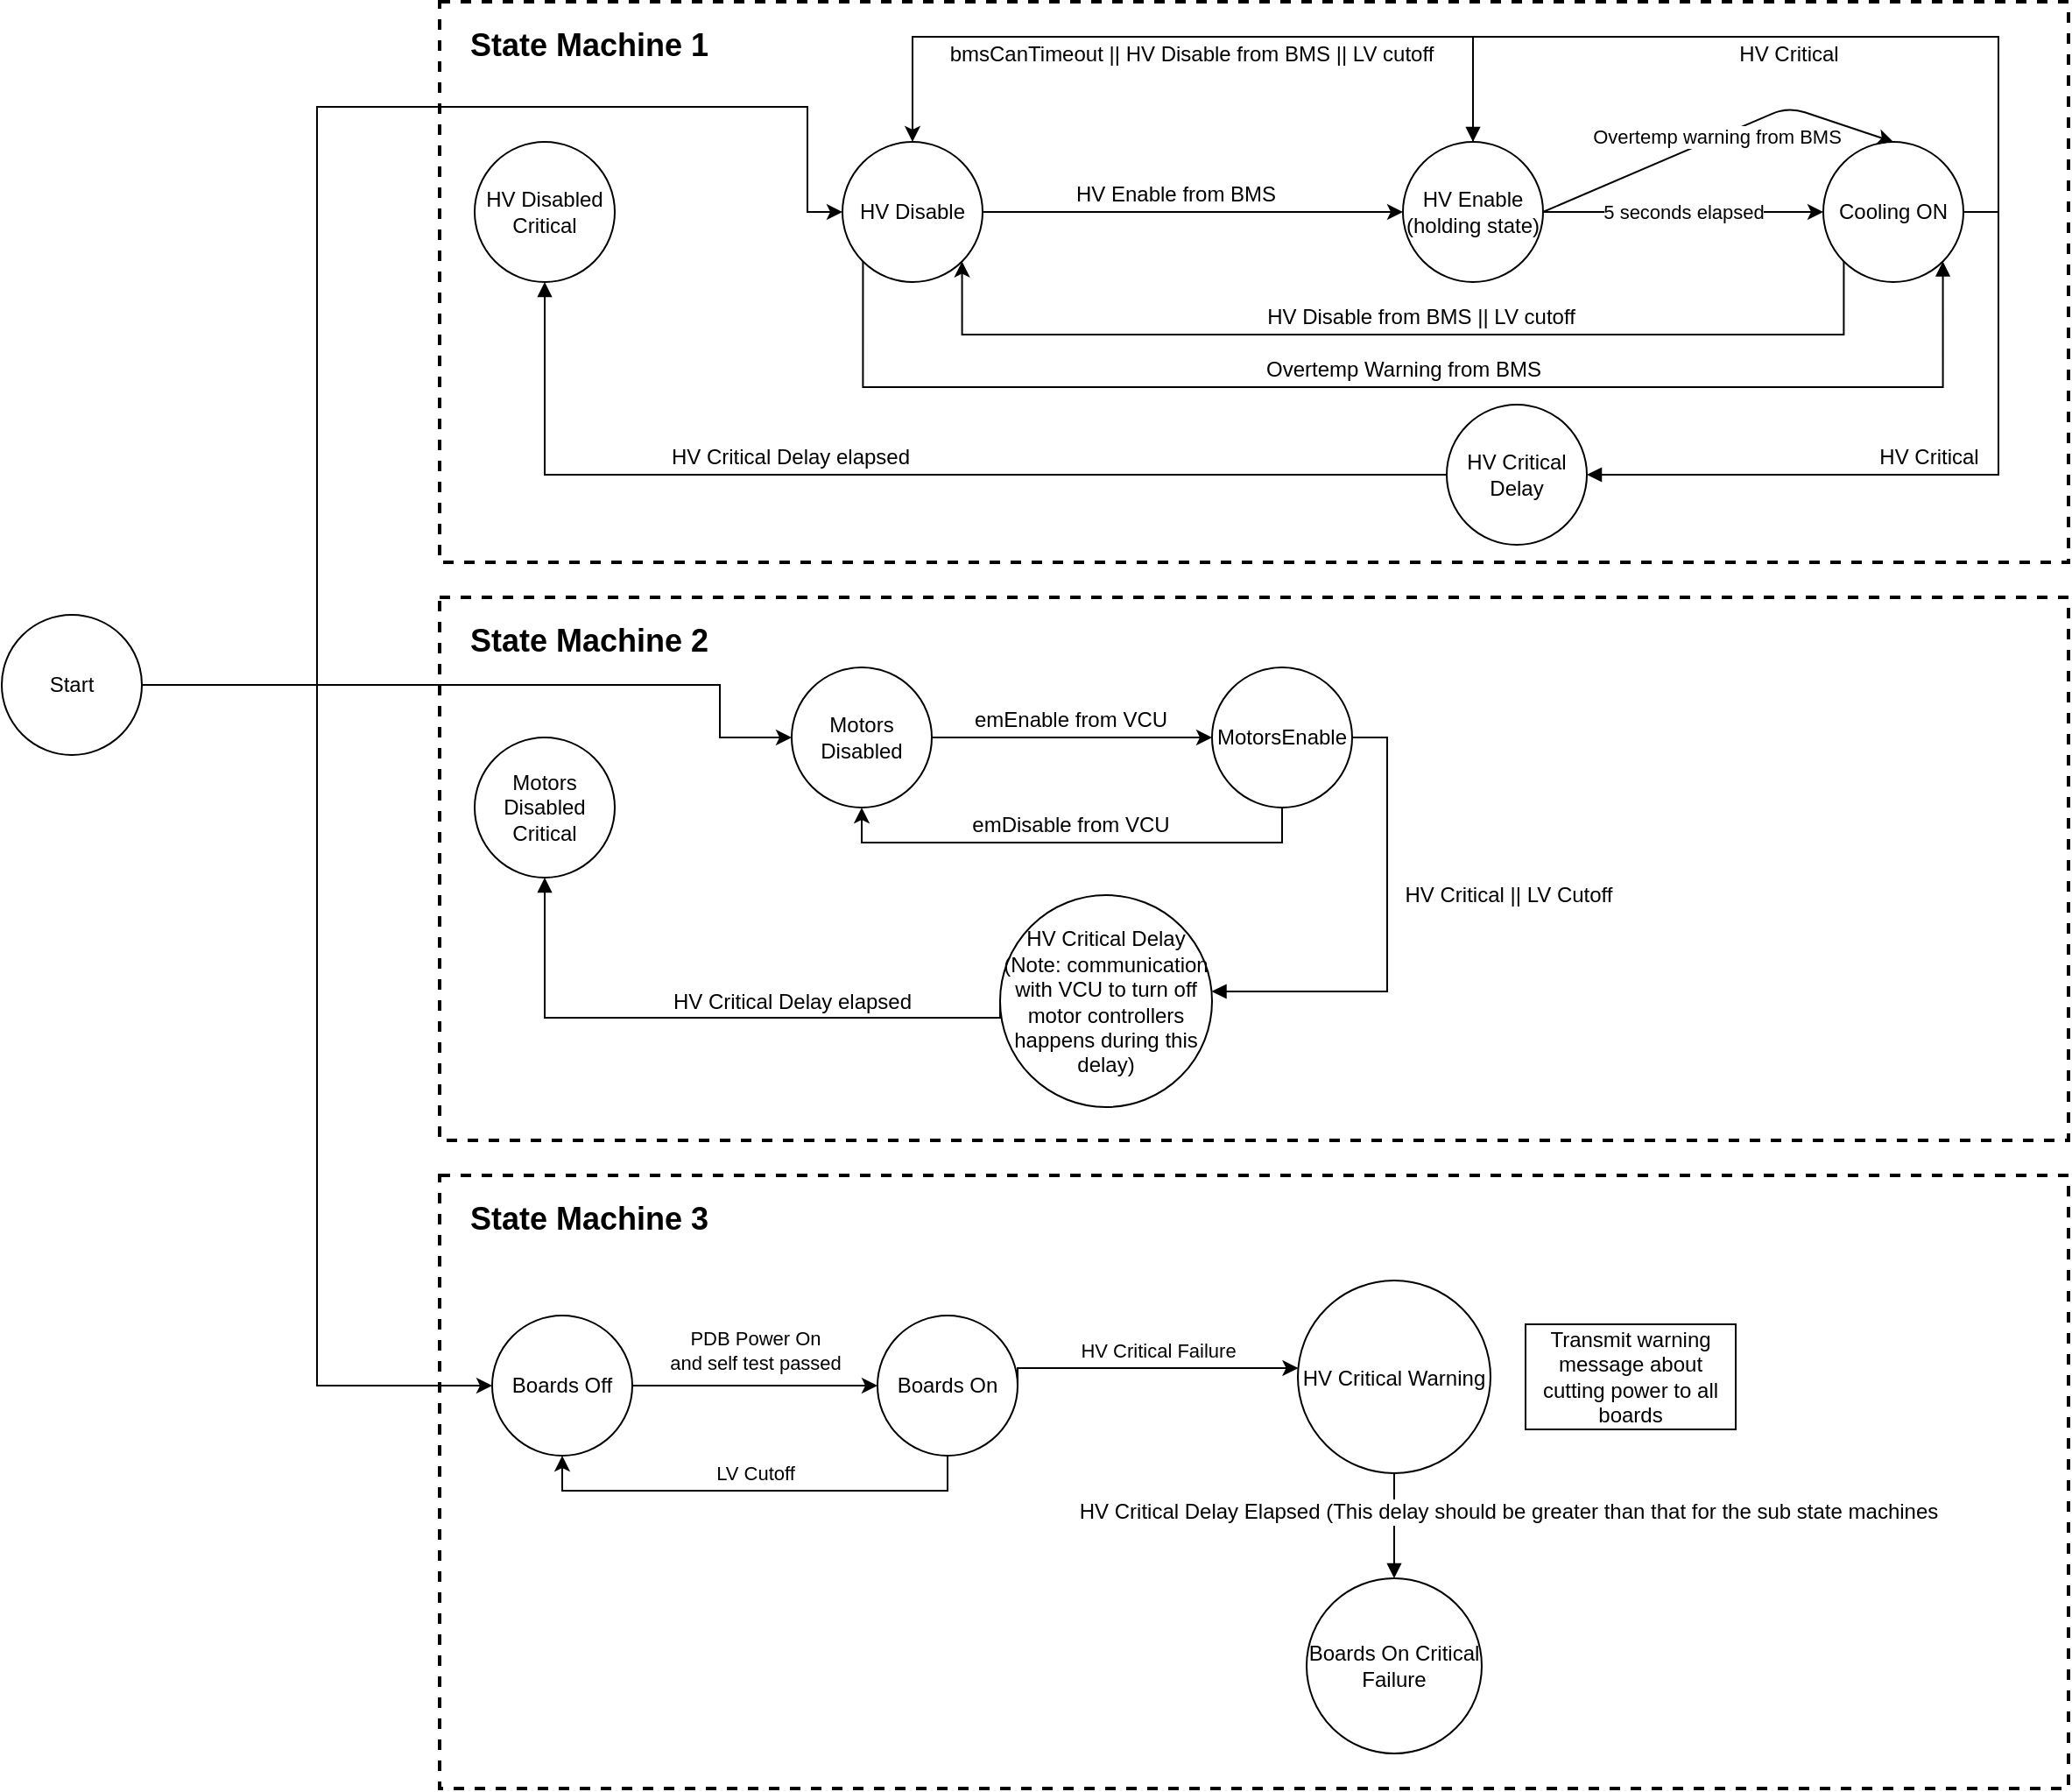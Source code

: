 <mxfile version="13.3.9" type="device"><diagram id="9e2527de-426c-b7ae-b7d8-a3b5992d3fa2" name="Page-1"><mxGraphModel dx="1973" dy="731" grid="1" gridSize="10" guides="1" tooltips="1" connect="1" arrows="1" fold="1" page="1" pageScale="1" pageWidth="850" pageHeight="1100" math="0" shadow="0"><root><mxCell id="0"/><mxCell id="1" parent="0"/><mxCell id="WM1oNSmo0bTNejmuqtxk-6" value="" style="rounded=0;whiteSpace=wrap;html=1;fontSize=18;fillColor=none;dashed=1;strokeWidth=2;" vertex="1" parent="1"><mxGeometry x="-160" y="680" width="930" height="350" as="geometry"/></mxCell><mxCell id="WM1oNSmo0bTNejmuqtxk-5" value="" style="rounded=0;whiteSpace=wrap;html=1;fontSize=18;fillColor=none;dashed=1;strokeWidth=2;" vertex="1" parent="1"><mxGeometry x="-160" y="350" width="930" height="310" as="geometry"/></mxCell><mxCell id="WM1oNSmo0bTNejmuqtxk-4" value="" style="rounded=0;whiteSpace=wrap;html=1;fontSize=18;fillColor=none;dashed=1;strokeWidth=2;" vertex="1" parent="1"><mxGeometry x="-160" y="10" width="930" height="320" as="geometry"/></mxCell><mxCell id="74f75958cb3816b8-1" value="HV Disable" style="ellipse;whiteSpace=wrap;html=1;aspect=fixed;" parent="1" vertex="1"><mxGeometry x="70" y="90" width="80" height="80" as="geometry"/></mxCell><mxCell id="24a6ef8269e3a3d2-54" style="edgeStyle=orthogonalEdgeStyle;rounded=0;html=1;exitX=0.5;exitY=0;startArrow=block;startFill=1;endArrow=none;endFill=0;jettySize=auto;orthogonalLoop=1;entryX=1;entryY=0.5;" parent="1" source="74f75958cb3816b8-3" target="74f75958cb3816b8-6" edge="1"><mxGeometry relative="1" as="geometry"><mxPoint x="750" y="30" as="targetPoint"/><Array as="points"><mxPoint x="430" y="30"/><mxPoint x="730" y="30"/><mxPoint x="730" y="130"/></Array></mxGeometry></mxCell><mxCell id="24a6ef8269e3a3d2-55" value="HV Critical" style="text;html=1;resizable=0;points=[];align=center;verticalAlign=middle;labelBackgroundColor=#ffffff;" parent="24a6ef8269e3a3d2-54" vertex="1" connectable="0"><mxGeometry x="0.013" relative="1" as="geometry"><mxPoint x="-3" y="10" as="offset"/></mxGeometry></mxCell><mxCell id="74f75958cb3816b8-3" value="HV Enable (holding state)" style="ellipse;whiteSpace=wrap;html=1;aspect=fixed;" parent="1" vertex="1"><mxGeometry x="390" y="90" width="80" height="80" as="geometry"/></mxCell><mxCell id="74f75958cb3816b8-4" style="edgeStyle=orthogonalEdgeStyle;rounded=0;html=1;exitX=1;exitY=0.5;entryX=0;entryY=0.5;jettySize=auto;orthogonalLoop=1;" parent="1" source="74f75958cb3816b8-1" target="74f75958cb3816b8-3" edge="1"><mxGeometry relative="1" as="geometry"/></mxCell><mxCell id="74f75958cb3816b8-5" value="HV Enable from BMS" style="text;html=1;resizable=0;points=[];align=center;verticalAlign=middle;labelBackgroundColor=#ffffff;" parent="74f75958cb3816b8-4" vertex="1" connectable="0"><mxGeometry x="-0.018" y="-4" relative="1" as="geometry"><mxPoint x="-8" y="-14" as="offset"/></mxGeometry></mxCell><mxCell id="24a6ef8269e3a3d2-57" style="edgeStyle=orthogonalEdgeStyle;rounded=0;html=1;exitX=1;exitY=1;startArrow=block;startFill=1;endArrow=none;endFill=0;jettySize=auto;orthogonalLoop=1;entryX=0;entryY=1;exitDx=0;exitDy=0;" parent="1" source="74f75958cb3816b8-6" target="74f75958cb3816b8-1" edge="1"><mxGeometry relative="1" as="geometry"><mxPoint x="50" y="230" as="targetPoint"/><Array as="points"><mxPoint x="698" y="230"/><mxPoint x="82" y="230"/></Array></mxGeometry></mxCell><mxCell id="24a6ef8269e3a3d2-58" value="Overtemp Warning from BMS" style="text;html=1;resizable=0;points=[];align=center;verticalAlign=middle;labelBackgroundColor=#ffffff;" parent="24a6ef8269e3a3d2-57" vertex="1" connectable="0"><mxGeometry x="0.534" y="1" relative="1" as="geometry"><mxPoint x="202.98" y="-11" as="offset"/></mxGeometry></mxCell><mxCell id="74f75958cb3816b8-6" value="Cooling ON" style="ellipse;whiteSpace=wrap;html=1;aspect=fixed;" parent="1" vertex="1"><mxGeometry x="630" y="90" width="80" height="80" as="geometry"/></mxCell><mxCell id="74f75958cb3816b8-7" value="5 seconds elapsed" style="edgeStyle=orthogonalEdgeStyle;rounded=0;html=1;exitX=1;exitY=0.5;jettySize=auto;orthogonalLoop=1;" parent="1" source="74f75958cb3816b8-3" target="74f75958cb3816b8-6" edge="1"><mxGeometry relative="1" as="geometry"/></mxCell><mxCell id="74f75958cb3816b8-8" style="edgeStyle=orthogonalEdgeStyle;rounded=0;html=1;exitX=0;exitY=1;entryX=1;entryY=1;jettySize=auto;orthogonalLoop=1;entryDx=0;entryDy=0;exitDx=0;exitDy=0;" parent="1" source="74f75958cb3816b8-6" target="74f75958cb3816b8-1" edge="1"><mxGeometry relative="1" as="geometry"><Array as="points"><mxPoint x="642" y="200"/><mxPoint x="138" y="200"/></Array></mxGeometry></mxCell><mxCell id="74f75958cb3816b8-11" value="HV Disable from BMS || LV cutoff" style="text;html=1;resizable=0;points=[];align=center;verticalAlign=middle;labelBackgroundColor=#ffffff;" parent="74f75958cb3816b8-8" vertex="1" connectable="0"><mxGeometry x="-0.033" y="3" relative="1" as="geometry"><mxPoint y="-13" as="offset"/></mxGeometry></mxCell><mxCell id="24a6ef8269e3a3d2-41" style="edgeStyle=orthogonalEdgeStyle;rounded=0;html=1;entryX=0;entryY=0.5;startArrow=block;startFill=1;endArrow=none;endFill=0;jettySize=auto;orthogonalLoop=1;exitX=0.5;exitY=1;exitDx=0;exitDy=0;" parent="1" target="24a6ef8269e3a3d2-36" edge="1" source="24a6ef8269e3a3d2-59"><mxGeometry relative="1" as="geometry"><mxPoint x="-70" y="460" as="sourcePoint"/><Array as="points"><mxPoint x="-100" y="590"/><mxPoint x="160" y="590"/></Array></mxGeometry></mxCell><mxCell id="24a6ef8269e3a3d2-43" value="HV Critical Delay elapsed" style="text;html=1;resizable=0;points=[];align=center;verticalAlign=middle;labelBackgroundColor=none;" parent="24a6ef8269e3a3d2-41" vertex="1" connectable="0"><mxGeometry x="-0.169" y="1" relative="1" as="geometry"><mxPoint x="76" y="-8.5" as="offset"/></mxGeometry></mxCell><mxCell id="74f75958cb3816b8-12" value="Motors Disabled" style="ellipse;whiteSpace=wrap;html=1;aspect=fixed;" parent="1" vertex="1"><mxGeometry x="41" y="390" width="80" height="80" as="geometry"/></mxCell><mxCell id="74f75958cb3816b8-13" style="edgeStyle=orthogonalEdgeStyle;rounded=0;html=1;exitX=1;exitY=0.5;jettySize=auto;orthogonalLoop=1;entryX=0;entryY=0.5;" parent="1" source="74f75958cb3816b8-12" target="74f75958cb3816b8-17" edge="1"><mxGeometry relative="1" as="geometry"><mxPoint x="281" y="430" as="targetPoint"/><Array as="points"/></mxGeometry></mxCell><mxCell id="74f75958cb3816b8-18" value="&lt;font style=&quot;font-size: 12px&quot;&gt;emEnable from VCU&lt;/font&gt;" style="text;html=1;resizable=0;points=[];align=center;verticalAlign=middle;labelBackgroundColor=none;fontSize=11;" parent="74f75958cb3816b8-13" vertex="1" connectable="0"><mxGeometry x="-0.175" y="-1" relative="1" as="geometry"><mxPoint x="13.17" y="-11" as="offset"/></mxGeometry></mxCell><mxCell id="74f75958cb3816b8-15" style="edgeStyle=orthogonalEdgeStyle;rounded=0;html=1;exitX=0.5;exitY=0;entryX=0.5;entryY=0;jettySize=auto;orthogonalLoop=1;" parent="1" source="74f75958cb3816b8-3" target="74f75958cb3816b8-1" edge="1"><mxGeometry relative="1" as="geometry"><Array as="points"><mxPoint x="430" y="30"/><mxPoint x="110" y="30"/></Array></mxGeometry></mxCell><mxCell id="74f75958cb3816b8-16" value="bmsCanTimeout || HV Disable from BMS || LV cutoff&lt;br&gt;" style="text;html=1;resizable=0;points=[];align=center;verticalAlign=middle;labelBackgroundColor=#ffffff;" parent="74f75958cb3816b8-15" vertex="1" connectable="0"><mxGeometry x="0.007" y="1" relative="1" as="geometry"><mxPoint y="9" as="offset"/></mxGeometry></mxCell><mxCell id="74f75958cb3816b8-17" value="MotorsEnable" style="ellipse;whiteSpace=wrap;html=1;aspect=fixed;" parent="1" vertex="1"><mxGeometry x="281" y="390" width="80" height="80" as="geometry"/></mxCell><mxCell id="74f75958cb3816b8-20" value="&lt;font style=&quot;font-size: 12px&quot;&gt;emDisable from VCU&lt;/font&gt;" style="edgeStyle=orthogonalEdgeStyle;rounded=0;html=1;exitX=0.5;exitY=1;entryX=0.5;entryY=1;jettySize=auto;orthogonalLoop=1;" parent="1" source="74f75958cb3816b8-17" target="74f75958cb3816b8-12" edge="1"><mxGeometry x="0.007" y="-10" relative="1" as="geometry"><mxPoint as="offset"/></mxGeometry></mxCell><mxCell id="74f75958cb3816b8-21" value="Boards Off" style="ellipse;whiteSpace=wrap;html=1;aspect=fixed;" parent="1" vertex="1"><mxGeometry x="-130" y="760" width="80" height="80" as="geometry"/></mxCell><mxCell id="74f75958cb3816b8-22" value="Boards On" style="ellipse;whiteSpace=wrap;html=1;aspect=fixed;" parent="1" vertex="1"><mxGeometry x="90" y="760" width="80" height="80" as="geometry"/></mxCell><mxCell id="74f75958cb3816b8-23" value="PDB Power On &lt;br&gt;and self test passed" style="edgeStyle=orthogonalEdgeStyle;rounded=0;html=1;exitX=1;exitY=0.5;entryX=0;entryY=0.5;jettySize=auto;orthogonalLoop=1;" parent="1" source="74f75958cb3816b8-21" target="74f75958cb3816b8-22" edge="1"><mxGeometry y="20" relative="1" as="geometry"><mxPoint as="offset"/></mxGeometry></mxCell><mxCell id="74f75958cb3816b8-24" value="LV Cutoff" style="edgeStyle=orthogonalEdgeStyle;rounded=0;html=1;exitX=0.5;exitY=1;entryX=0.5;entryY=1;jettySize=auto;orthogonalLoop=1;" parent="1" source="74f75958cb3816b8-22" target="74f75958cb3816b8-21" edge="1"><mxGeometry y="-10" relative="1" as="geometry"><mxPoint as="offset"/></mxGeometry></mxCell><mxCell id="7b9633f65802fde4-2" value="HV Critical Failure" style="edgeStyle=orthogonalEdgeStyle;rounded=0;html=1;exitX=1;exitY=0.5;jettySize=auto;orthogonalLoop=1;exitDx=0;exitDy=0;" parent="1" source="74f75958cb3816b8-22" target="7b9633f65802fde4-3" edge="1"><mxGeometry x="0.057" y="10" relative="1" as="geometry"><Array as="points"><mxPoint x="170" y="790"/></Array><mxPoint as="offset"/></mxGeometry></mxCell><mxCell id="7b9633f65802fde4-3" value="HV Critical Warning" style="ellipse" parent="1" vertex="1"><mxGeometry x="330" y="740" width="110" height="110" as="geometry"/></mxCell><mxCell id="7b9633f65802fde4-5" value="Transmit warning message about cutting power to all boards" style="whiteSpace=wrap;html=1;" parent="1" vertex="1"><mxGeometry x="460" y="765" width="120" height="60" as="geometry"/></mxCell><mxCell id="11226e3f5800d572-2" value="Overtemp warning from BMS" style="endArrow=classic;html=1;entryX=0.5;entryY=0;exitX=1;exitY=0.5;" parent="1" source="74f75958cb3816b8-3" target="74f75958cb3816b8-6" edge="1"><mxGeometry width="50" height="50" relative="1" as="geometry"><mxPoint x="620" y="60" as="sourcePoint"/><mxPoint x="651" y="42" as="targetPoint"/><Array as="points"><mxPoint x="610" y="70"/></Array></mxGeometry></mxCell><mxCell id="24a6ef8269e3a3d2-39" style="edgeStyle=orthogonalEdgeStyle;rounded=0;html=1;entryX=1;entryY=0.5;startArrow=block;startFill=1;endArrow=none;endFill=0;jettySize=auto;orthogonalLoop=1;" parent="1" source="24a6ef8269e3a3d2-36" target="74f75958cb3816b8-17" edge="1"><mxGeometry relative="1" as="geometry"><Array as="points"><mxPoint x="381" y="575"/><mxPoint x="381" y="430"/></Array></mxGeometry></mxCell><mxCell id="24a6ef8269e3a3d2-42" value="HV Critical || LV Cutoff" style="text;html=1;resizable=0;points=[];align=center;verticalAlign=middle;labelBackgroundColor=none;" parent="24a6ef8269e3a3d2-39" vertex="1" connectable="0"><mxGeometry x="-0.161" y="49" relative="1" as="geometry"><mxPoint x="118" y="-44.42" as="offset"/></mxGeometry></mxCell><mxCell id="24a6ef8269e3a3d2-36" value="HV Critical Delay&lt;br&gt;(Note: communication with VCU to turn off motor controllers happens during this delay)" style="ellipse;whiteSpace=wrap;html=1;aspect=fixed;" parent="1" vertex="1"><mxGeometry x="160" y="520" width="121" height="121" as="geometry"/></mxCell><mxCell id="24a6ef8269e3a3d2-48" style="edgeStyle=orthogonalEdgeStyle;rounded=0;html=1;entryX=0;entryY=0.5;startArrow=block;startFill=1;endArrow=none;endFill=0;jettySize=auto;orthogonalLoop=1;exitX=0.5;exitY=1;" parent="1" source="24a6ef8269e3a3d2-60" target="24a6ef8269e3a3d2-52" edge="1"><mxGeometry relative="1" as="geometry"><mxPoint x="285" y="120" as="sourcePoint"/><Array as="points"><mxPoint x="-100" y="280"/></Array></mxGeometry></mxCell><mxCell id="24a6ef8269e3a3d2-49" value="HV Critical Delay elapsed" style="text;html=1;resizable=0;points=[];align=center;verticalAlign=middle;labelBackgroundColor=#ffffff;" parent="24a6ef8269e3a3d2-48" vertex="1" connectable="0"><mxGeometry x="-0.169" y="1" relative="1" as="geometry"><mxPoint x="-10" y="-9" as="offset"/></mxGeometry></mxCell><mxCell id="24a6ef8269e3a3d2-50" style="edgeStyle=orthogonalEdgeStyle;rounded=0;html=1;startArrow=block;startFill=1;endArrow=none;endFill=0;jettySize=auto;orthogonalLoop=1;entryX=1;entryY=0.5;" parent="1" source="24a6ef8269e3a3d2-52" target="74f75958cb3816b8-6" edge="1"><mxGeometry relative="1" as="geometry"><mxPoint x="680" y="280" as="targetPoint"/></mxGeometry></mxCell><mxCell id="24a6ef8269e3a3d2-51" value="HV Critical" style="text;html=1;resizable=0;points=[];align=center;verticalAlign=middle;labelBackgroundColor=#ffffff;" parent="24a6ef8269e3a3d2-50" vertex="1" connectable="0"><mxGeometry x="-0.161" y="49" relative="1" as="geometry"><mxPoint x="25" y="39" as="offset"/></mxGeometry></mxCell><mxCell id="24a6ef8269e3a3d2-52" value="HV Critical Delay" style="ellipse;whiteSpace=wrap;html=1;aspect=fixed;" parent="1" vertex="1"><mxGeometry x="415" y="240" width="80" height="80" as="geometry"/></mxCell><mxCell id="24a6ef8269e3a3d2-59" value="Motors Disabled Critical" style="ellipse;whiteSpace=wrap;html=1;aspect=fixed;" parent="1" vertex="1"><mxGeometry x="-140" y="430" width="80" height="80" as="geometry"/></mxCell><mxCell id="24a6ef8269e3a3d2-60" value="HV Disabled Critical" style="ellipse;whiteSpace=wrap;html=1;aspect=fixed;" parent="1" vertex="1"><mxGeometry x="-140" y="90" width="80" height="80" as="geometry"/></mxCell><mxCell id="u608WlwJ29-Gr6mlzoYb-5" style="edgeStyle=orthogonalEdgeStyle;rounded=0;orthogonalLoop=1;jettySize=auto;html=1;entryX=0;entryY=0.5;entryDx=0;entryDy=0;exitX=1;exitY=0.5;exitDx=0;exitDy=0;" parent="1" source="u608WlwJ29-Gr6mlzoYb-3" target="74f75958cb3816b8-12" edge="1"><mxGeometry relative="1" as="geometry"><Array as="points"><mxPoint y="400"/><mxPoint y="430"/></Array></mxGeometry></mxCell><mxCell id="u608WlwJ29-Gr6mlzoYb-6" style="edgeStyle=orthogonalEdgeStyle;rounded=0;orthogonalLoop=1;jettySize=auto;html=1;entryX=0;entryY=0.5;entryDx=0;entryDy=0;exitX=1;exitY=0.5;exitDx=0;exitDy=0;" parent="1" source="u608WlwJ29-Gr6mlzoYb-3" target="74f75958cb3816b8-1" edge="1"><mxGeometry relative="1" as="geometry"><mxPoint x="-370" y="140" as="targetPoint"/><Array as="points"><mxPoint x="-230" y="400"/><mxPoint x="-230" y="70"/><mxPoint x="50" y="70"/><mxPoint x="50" y="130"/></Array></mxGeometry></mxCell><mxCell id="u608WlwJ29-Gr6mlzoYb-7" style="edgeStyle=orthogonalEdgeStyle;rounded=0;orthogonalLoop=1;jettySize=auto;html=1;entryX=0;entryY=0.5;entryDx=0;entryDy=0;exitX=1;exitY=0.5;exitDx=0;exitDy=0;" parent="1" source="u608WlwJ29-Gr6mlzoYb-3" target="74f75958cb3816b8-21" edge="1"><mxGeometry relative="1" as="geometry"><Array as="points"><mxPoint x="-230" y="400"/><mxPoint x="-230" y="800"/></Array></mxGeometry></mxCell><mxCell id="u608WlwJ29-Gr6mlzoYb-3" value="Start" style="ellipse;whiteSpace=wrap;html=1;aspect=fixed;" parent="1" vertex="1"><mxGeometry x="-410" y="360" width="80" height="80" as="geometry"/></mxCell><mxCell id="u608WlwJ29-Gr6mlzoYb-8" value="Boards On Critical Failure" style="ellipse;whiteSpace=wrap;html=1;aspect=fixed;" parent="1" vertex="1"><mxGeometry x="335" y="910" width="100" height="100" as="geometry"/></mxCell><mxCell id="u608WlwJ29-Gr6mlzoYb-12" style="edgeStyle=orthogonalEdgeStyle;rounded=0;html=1;exitX=0.5;exitY=0;startArrow=block;startFill=1;endArrow=none;endFill=0;jettySize=auto;orthogonalLoop=1;entryX=0.5;entryY=1;entryDx=0;entryDy=0;exitDx=0;exitDy=0;" parent="1" source="u608WlwJ29-Gr6mlzoYb-8" target="7b9633f65802fde4-3" edge="1"><mxGeometry relative="1" as="geometry"><mxPoint x="395" y="910" as="targetPoint"/><Array as="points"><mxPoint x="385" y="880"/><mxPoint x="385" y="880"/></Array><mxPoint x="-100" y="930" as="sourcePoint"/></mxGeometry></mxCell><mxCell id="u608WlwJ29-Gr6mlzoYb-13" value="HV Critical Delay Elapsed (This delay should be greater than that for the sub state machines" style="text;html=1;resizable=0;points=[];align=center;verticalAlign=middle;labelBackgroundColor=#ffffff;" parent="u608WlwJ29-Gr6mlzoYb-12" vertex="1" connectable="0"><mxGeometry x="-0.061" y="3" relative="1" as="geometry"><mxPoint x="68" y="-10" as="offset"/></mxGeometry></mxCell><mxCell id="WM1oNSmo0bTNejmuqtxk-1" value="State Machine 1" style="text;html=1;align=center;verticalAlign=middle;resizable=0;points=[];autosize=1;fontSize=18;fontStyle=1" vertex="1" parent="1"><mxGeometry x="-150" y="20" width="150" height="30" as="geometry"/></mxCell><mxCell id="WM1oNSmo0bTNejmuqtxk-2" value="State Machine 2" style="text;html=1;align=center;verticalAlign=middle;resizable=0;points=[];autosize=1;fontSize=18;fontStyle=1" vertex="1" parent="1"><mxGeometry x="-150" y="360" width="150" height="30" as="geometry"/></mxCell><mxCell id="WM1oNSmo0bTNejmuqtxk-3" value="State Machine 3" style="text;html=1;align=center;verticalAlign=middle;resizable=0;points=[];autosize=1;fontSize=18;fontStyle=1" vertex="1" parent="1"><mxGeometry x="-150" y="690" width="150" height="30" as="geometry"/></mxCell></root></mxGraphModel></diagram></mxfile>